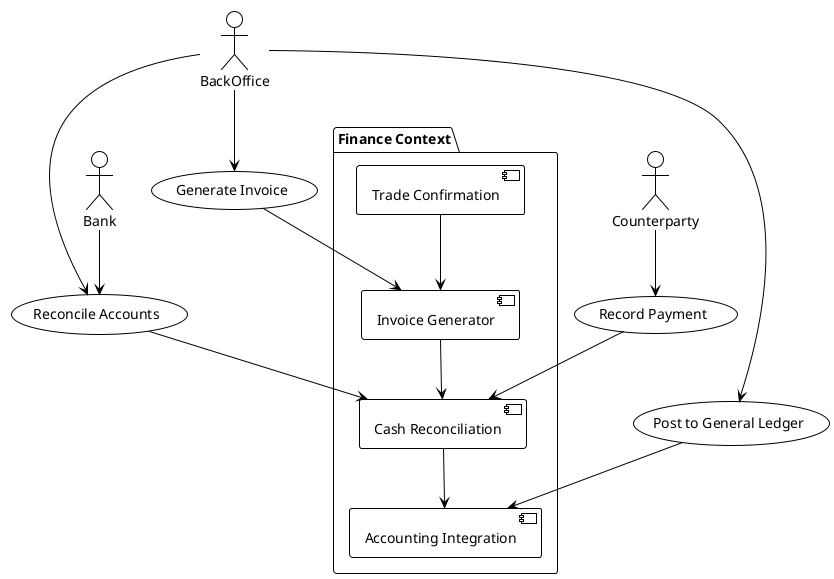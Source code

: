 @startuml FinanceIntegration
!theme plain

actor BackOffice
actor Counterparty
actor Bank

package "Finance Context" {
  [Trade Confirmation] as CONF
  [Invoice Generator] as INV
  [Cash Reconciliation] as CASH
  [Accounting Integration] as ACC
}

BackOffice --> (Generate Invoice)
BackOffice --> (Reconcile Accounts)
BackOffice --> (Post to General Ledger)
Counterparty --> (Record Payment)
Bank --> (Reconcile Accounts)

(Generate Invoice) --> INV
(Reconcile Accounts) --> CASH
(Post to General Ledger) --> ACC
(Record Payment) --> CASH
CONF --> INV
INV --> CASH
CASH --> ACC
@enduml